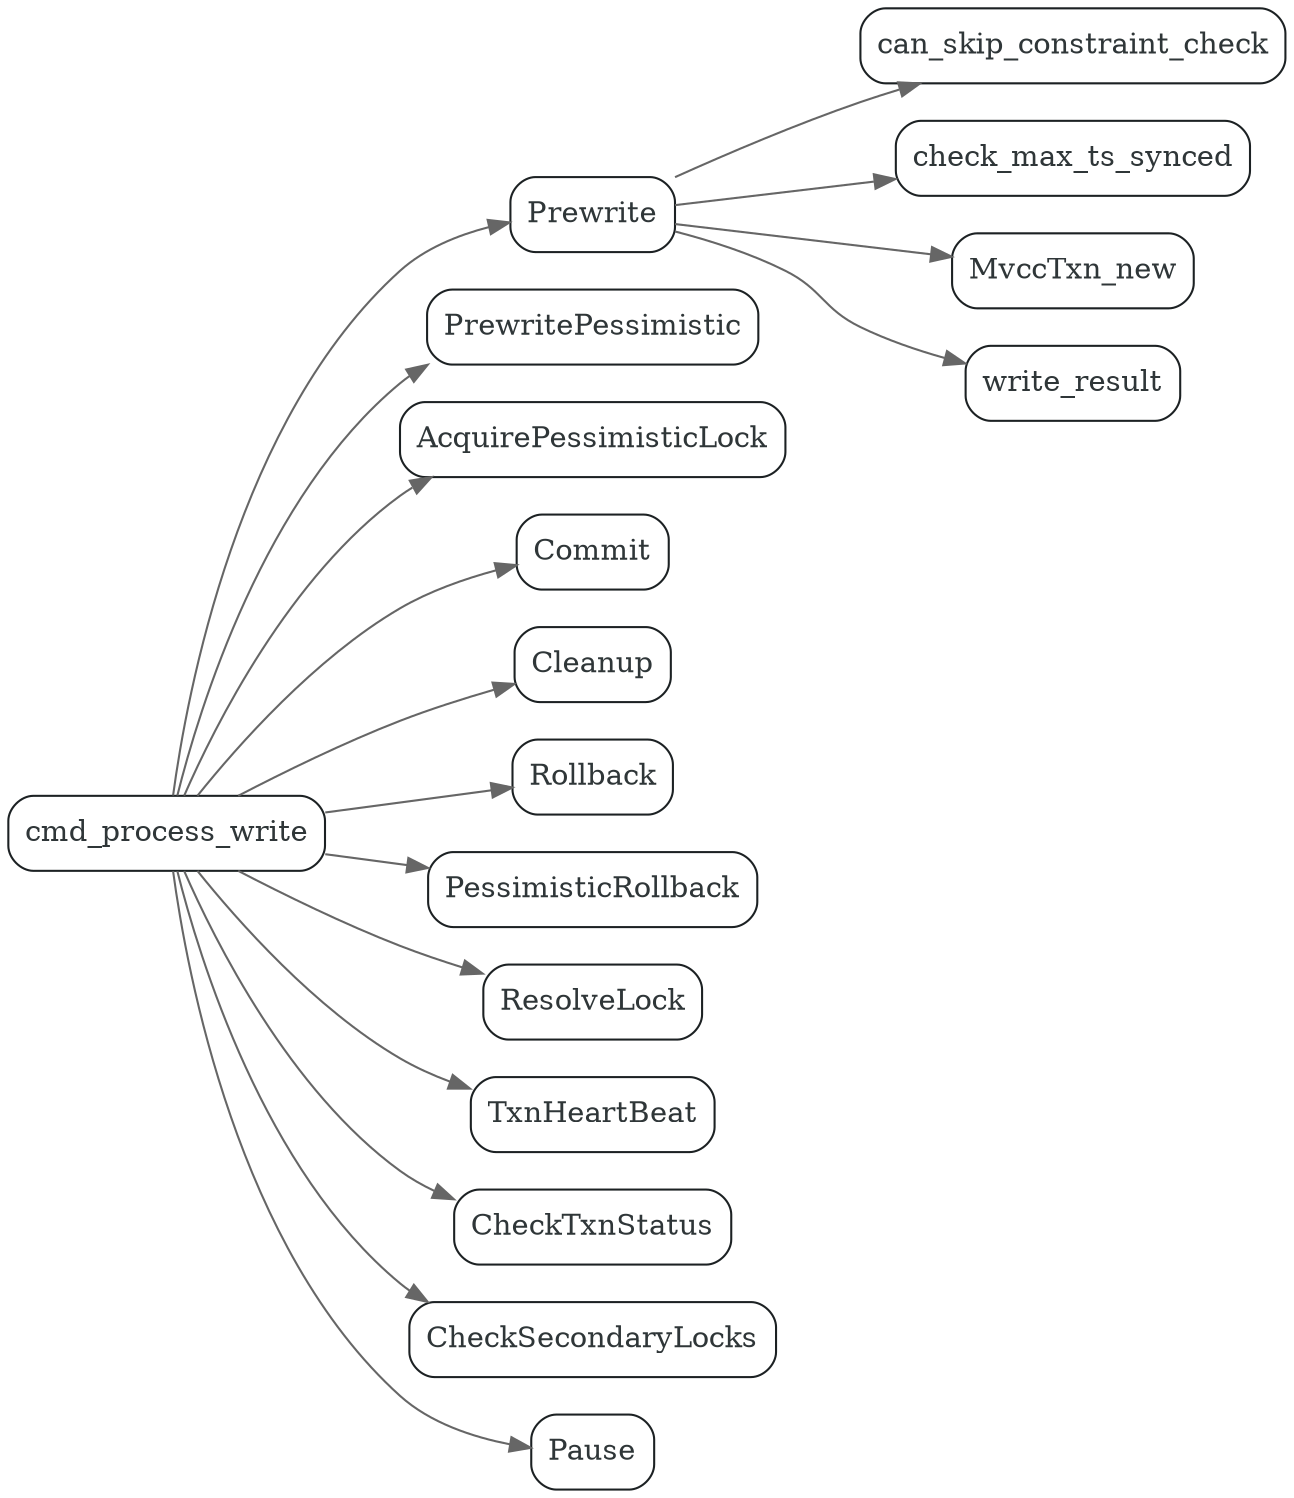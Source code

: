 #include "styles.h"
digraph process_write {
  node[shape=box;style="rounded";color="#1c2123";fontcolor="#2f3638"];
  edge[color=gray40];
  newrank=true;
  rankdir=LR;
  cmd_process_write -> {
    Prewrite;
    PrewritePessimistic;
    AcquirePessimisticLock;
    Commit
    Cleanup
    Rollback
    PessimisticRollback
    ResolveLock
    TxnHeartBeat
    CheckTxnStatus
    CheckSecondaryLocks
    Pause
  }
  Prewrite -> {
    can_skip_constraint_check;
    check_max_ts_synced;
    MvccTxn_new;
    write_result;
  }
}
